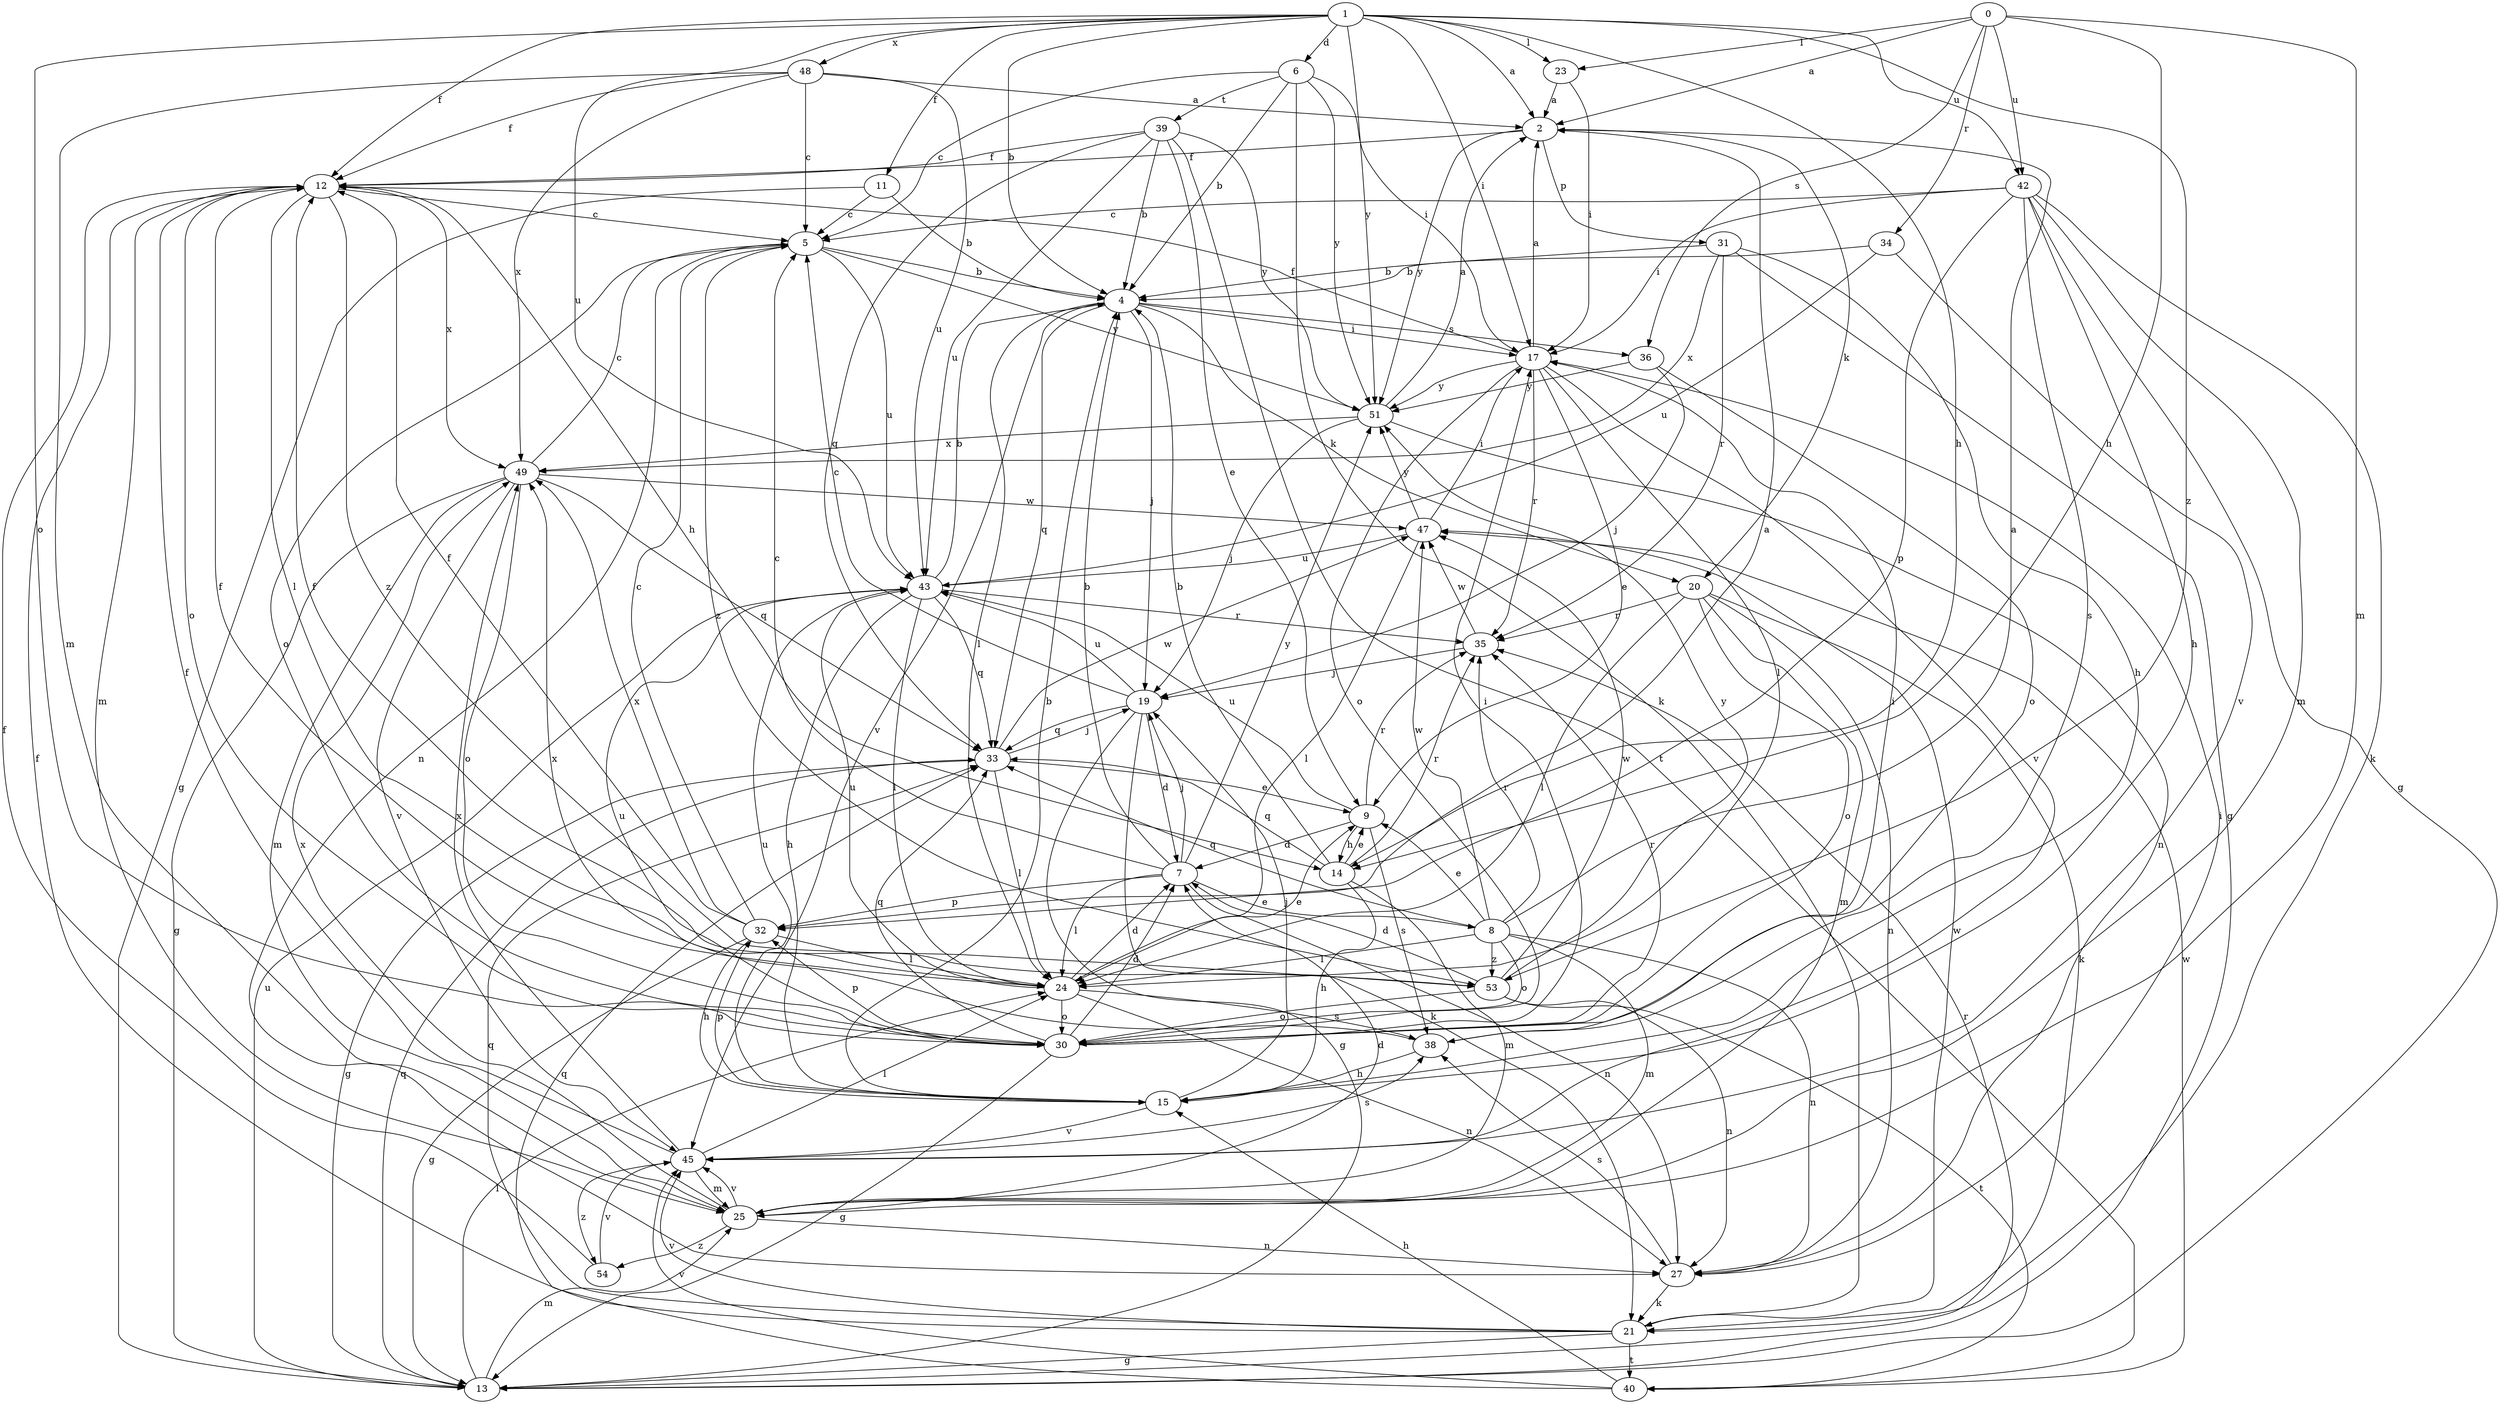 strict digraph  {
0;
1;
2;
4;
5;
6;
7;
8;
9;
11;
12;
13;
14;
15;
17;
19;
20;
21;
23;
24;
25;
27;
30;
31;
32;
33;
34;
35;
36;
38;
39;
40;
42;
43;
45;
47;
48;
49;
51;
53;
54;
0 -> 2  [label=a];
0 -> 14  [label=h];
0 -> 23  [label=l];
0 -> 25  [label=m];
0 -> 34  [label=r];
0 -> 36  [label=s];
0 -> 42  [label=u];
1 -> 2  [label=a];
1 -> 4  [label=b];
1 -> 6  [label=d];
1 -> 11  [label=f];
1 -> 12  [label=f];
1 -> 14  [label=h];
1 -> 17  [label=i];
1 -> 23  [label=l];
1 -> 30  [label=o];
1 -> 42  [label=u];
1 -> 43  [label=u];
1 -> 48  [label=x];
1 -> 51  [label=y];
1 -> 53  [label=z];
2 -> 12  [label=f];
2 -> 20  [label=k];
2 -> 31  [label=p];
2 -> 51  [label=y];
4 -> 17  [label=i];
4 -> 19  [label=j];
4 -> 20  [label=k];
4 -> 24  [label=l];
4 -> 33  [label=q];
4 -> 36  [label=s];
4 -> 45  [label=v];
5 -> 4  [label=b];
5 -> 27  [label=n];
5 -> 30  [label=o];
5 -> 43  [label=u];
5 -> 51  [label=y];
5 -> 53  [label=z];
6 -> 4  [label=b];
6 -> 5  [label=c];
6 -> 17  [label=i];
6 -> 21  [label=k];
6 -> 39  [label=t];
6 -> 51  [label=y];
7 -> 4  [label=b];
7 -> 5  [label=c];
7 -> 8  [label=e];
7 -> 19  [label=j];
7 -> 24  [label=l];
7 -> 27  [label=n];
7 -> 32  [label=p];
7 -> 51  [label=y];
8 -> 2  [label=a];
8 -> 9  [label=e];
8 -> 24  [label=l];
8 -> 25  [label=m];
8 -> 27  [label=n];
8 -> 30  [label=o];
8 -> 33  [label=q];
8 -> 35  [label=r];
8 -> 47  [label=w];
8 -> 53  [label=z];
9 -> 7  [label=d];
9 -> 14  [label=h];
9 -> 35  [label=r];
9 -> 38  [label=s];
9 -> 43  [label=u];
11 -> 4  [label=b];
11 -> 5  [label=c];
11 -> 13  [label=g];
12 -> 5  [label=c];
12 -> 14  [label=h];
12 -> 24  [label=l];
12 -> 25  [label=m];
12 -> 30  [label=o];
12 -> 49  [label=x];
12 -> 53  [label=z];
13 -> 24  [label=l];
13 -> 25  [label=m];
13 -> 33  [label=q];
13 -> 35  [label=r];
13 -> 43  [label=u];
14 -> 4  [label=b];
14 -> 9  [label=e];
14 -> 15  [label=h];
14 -> 25  [label=m];
14 -> 33  [label=q];
14 -> 35  [label=r];
15 -> 4  [label=b];
15 -> 19  [label=j];
15 -> 32  [label=p];
15 -> 43  [label=u];
15 -> 45  [label=v];
17 -> 2  [label=a];
17 -> 9  [label=e];
17 -> 12  [label=f];
17 -> 24  [label=l];
17 -> 30  [label=o];
17 -> 35  [label=r];
17 -> 45  [label=v];
17 -> 51  [label=y];
19 -> 5  [label=c];
19 -> 7  [label=d];
19 -> 13  [label=g];
19 -> 21  [label=k];
19 -> 33  [label=q];
19 -> 43  [label=u];
20 -> 21  [label=k];
20 -> 24  [label=l];
20 -> 25  [label=m];
20 -> 27  [label=n];
20 -> 30  [label=o];
20 -> 35  [label=r];
21 -> 12  [label=f];
21 -> 13  [label=g];
21 -> 33  [label=q];
21 -> 40  [label=t];
21 -> 45  [label=v];
21 -> 47  [label=w];
23 -> 2  [label=a];
23 -> 17  [label=i];
24 -> 7  [label=d];
24 -> 9  [label=e];
24 -> 12  [label=f];
24 -> 27  [label=n];
24 -> 30  [label=o];
24 -> 38  [label=s];
24 -> 43  [label=u];
25 -> 7  [label=d];
25 -> 27  [label=n];
25 -> 45  [label=v];
25 -> 49  [label=x];
25 -> 54  [label=z];
27 -> 17  [label=i];
27 -> 21  [label=k];
27 -> 38  [label=s];
30 -> 7  [label=d];
30 -> 13  [label=g];
30 -> 17  [label=i];
30 -> 32  [label=p];
30 -> 33  [label=q];
30 -> 35  [label=r];
30 -> 43  [label=u];
31 -> 4  [label=b];
31 -> 13  [label=g];
31 -> 15  [label=h];
31 -> 35  [label=r];
31 -> 49  [label=x];
32 -> 2  [label=a];
32 -> 5  [label=c];
32 -> 12  [label=f];
32 -> 13  [label=g];
32 -> 15  [label=h];
32 -> 24  [label=l];
32 -> 49  [label=x];
33 -> 9  [label=e];
33 -> 13  [label=g];
33 -> 19  [label=j];
33 -> 24  [label=l];
33 -> 47  [label=w];
34 -> 4  [label=b];
34 -> 43  [label=u];
34 -> 45  [label=v];
35 -> 19  [label=j];
35 -> 47  [label=w];
36 -> 19  [label=j];
36 -> 30  [label=o];
36 -> 51  [label=y];
38 -> 15  [label=h];
38 -> 17  [label=i];
38 -> 49  [label=x];
39 -> 4  [label=b];
39 -> 9  [label=e];
39 -> 12  [label=f];
39 -> 33  [label=q];
39 -> 40  [label=t];
39 -> 43  [label=u];
39 -> 51  [label=y];
40 -> 15  [label=h];
40 -> 33  [label=q];
40 -> 45  [label=v];
40 -> 47  [label=w];
42 -> 5  [label=c];
42 -> 13  [label=g];
42 -> 15  [label=h];
42 -> 17  [label=i];
42 -> 21  [label=k];
42 -> 25  [label=m];
42 -> 32  [label=p];
42 -> 38  [label=s];
43 -> 4  [label=b];
43 -> 15  [label=h];
43 -> 24  [label=l];
43 -> 33  [label=q];
43 -> 35  [label=r];
45 -> 12  [label=f];
45 -> 24  [label=l];
45 -> 25  [label=m];
45 -> 38  [label=s];
45 -> 49  [label=x];
45 -> 54  [label=z];
47 -> 17  [label=i];
47 -> 24  [label=l];
47 -> 43  [label=u];
47 -> 51  [label=y];
48 -> 2  [label=a];
48 -> 5  [label=c];
48 -> 12  [label=f];
48 -> 25  [label=m];
48 -> 43  [label=u];
48 -> 49  [label=x];
49 -> 5  [label=c];
49 -> 13  [label=g];
49 -> 25  [label=m];
49 -> 30  [label=o];
49 -> 33  [label=q];
49 -> 45  [label=v];
49 -> 47  [label=w];
51 -> 2  [label=a];
51 -> 19  [label=j];
51 -> 27  [label=n];
51 -> 49  [label=x];
53 -> 7  [label=d];
53 -> 12  [label=f];
53 -> 27  [label=n];
53 -> 30  [label=o];
53 -> 40  [label=t];
53 -> 47  [label=w];
53 -> 51  [label=y];
54 -> 12  [label=f];
54 -> 45  [label=v];
}
